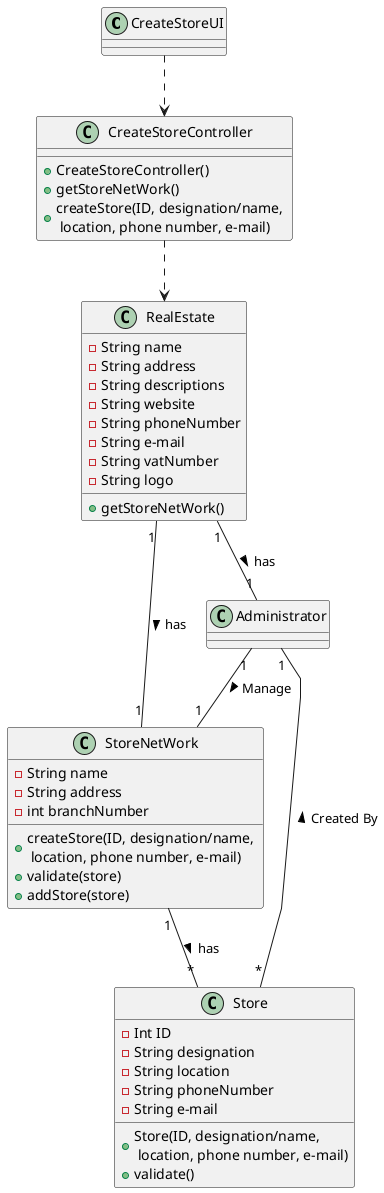 @startuml
'skinparam monochrome true
skinparam packageStyle rectangle
skinparam shadowing false
skinparam linetype polyline
'skinparam linetype orto





class CreateStoreUI{
}
class CreateStoreController{
    + CreateStoreController()
    + getStoreNetWork()
    + createStore(ID, designation/name, \n location, phone number, e-mail)

}
'left to right direction




class RealEstate{
    + getStoreNetWork()
    - String name
    - String address
    - String descriptions
    - String website
    - String phoneNumber
    - String e-mail
    - String vatNumber
    - String logo

}
class StoreNetWork{
    + createStore(ID, designation/name, \n location, phone number, e-mail)
    + validate(store)
    + addStore(store)
    - String name
    - String address
    - int branchNumber
}
class Administrator{
}
class Store{
    + Store(ID, designation/name, \n location, phone number, e-mail)
    + validate()
    - Int ID
    - String designation
    - String location
    - String phoneNumber
    - String e-mail

}



CreateStoreController ..> RealEstate

RealEstate "1"--"1" Administrator : has >
RealEstate "1"--"1" StoreNetWork : has >




StoreNetWork "1"--"*" Store : has >
Administrator "1"--"*" Store : Created By <
Administrator "1"--"1" StoreNetWork : Manage >
CreateStoreUI ..> CreateStoreController




@enduml